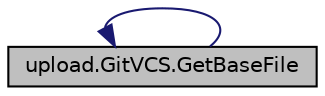 digraph "upload.GitVCS.GetBaseFile"
{
  edge [fontname="Helvetica",fontsize="10",labelfontname="Helvetica",labelfontsize="10"];
  node [fontname="Helvetica",fontsize="10",shape=record];
  rankdir="LR";
  Node23 [label="upload.GitVCS.GetBaseFile",height=0.2,width=0.4,color="black", fillcolor="grey75", style="filled", fontcolor="black"];
  Node23 -> Node23 [dir="back",color="midnightblue",fontsize="10",style="solid",fontname="Helvetica"];
}

